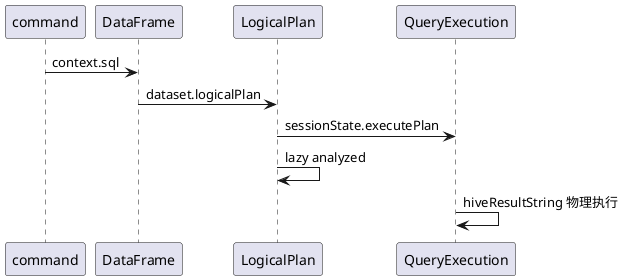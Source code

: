@startuml

command -> DataFrame: context.sql
DataFrame -> LogicalPlan: dataset.logicalPlan
LogicalPlan -> QueryExecution : sessionState.executePlan
LogicalPlan -> LogicalPlan: lazy analyzed

QueryExecution -> QueryExecution : hiveResultString 物理执行
' sessionState.executePlan

' RuleExecutor.execute 会具体对Plan做优化

'lazy val executedPlan: SparkPlan = prepareForExecution(sparkPlan) 这里会应用很多物理优化规则，其中
'adaptivePreparations.foldLeft(plan) { case (sp, rule) => rule.apply(sp)}


' Exchange ： Volcano算法实现

@enduml